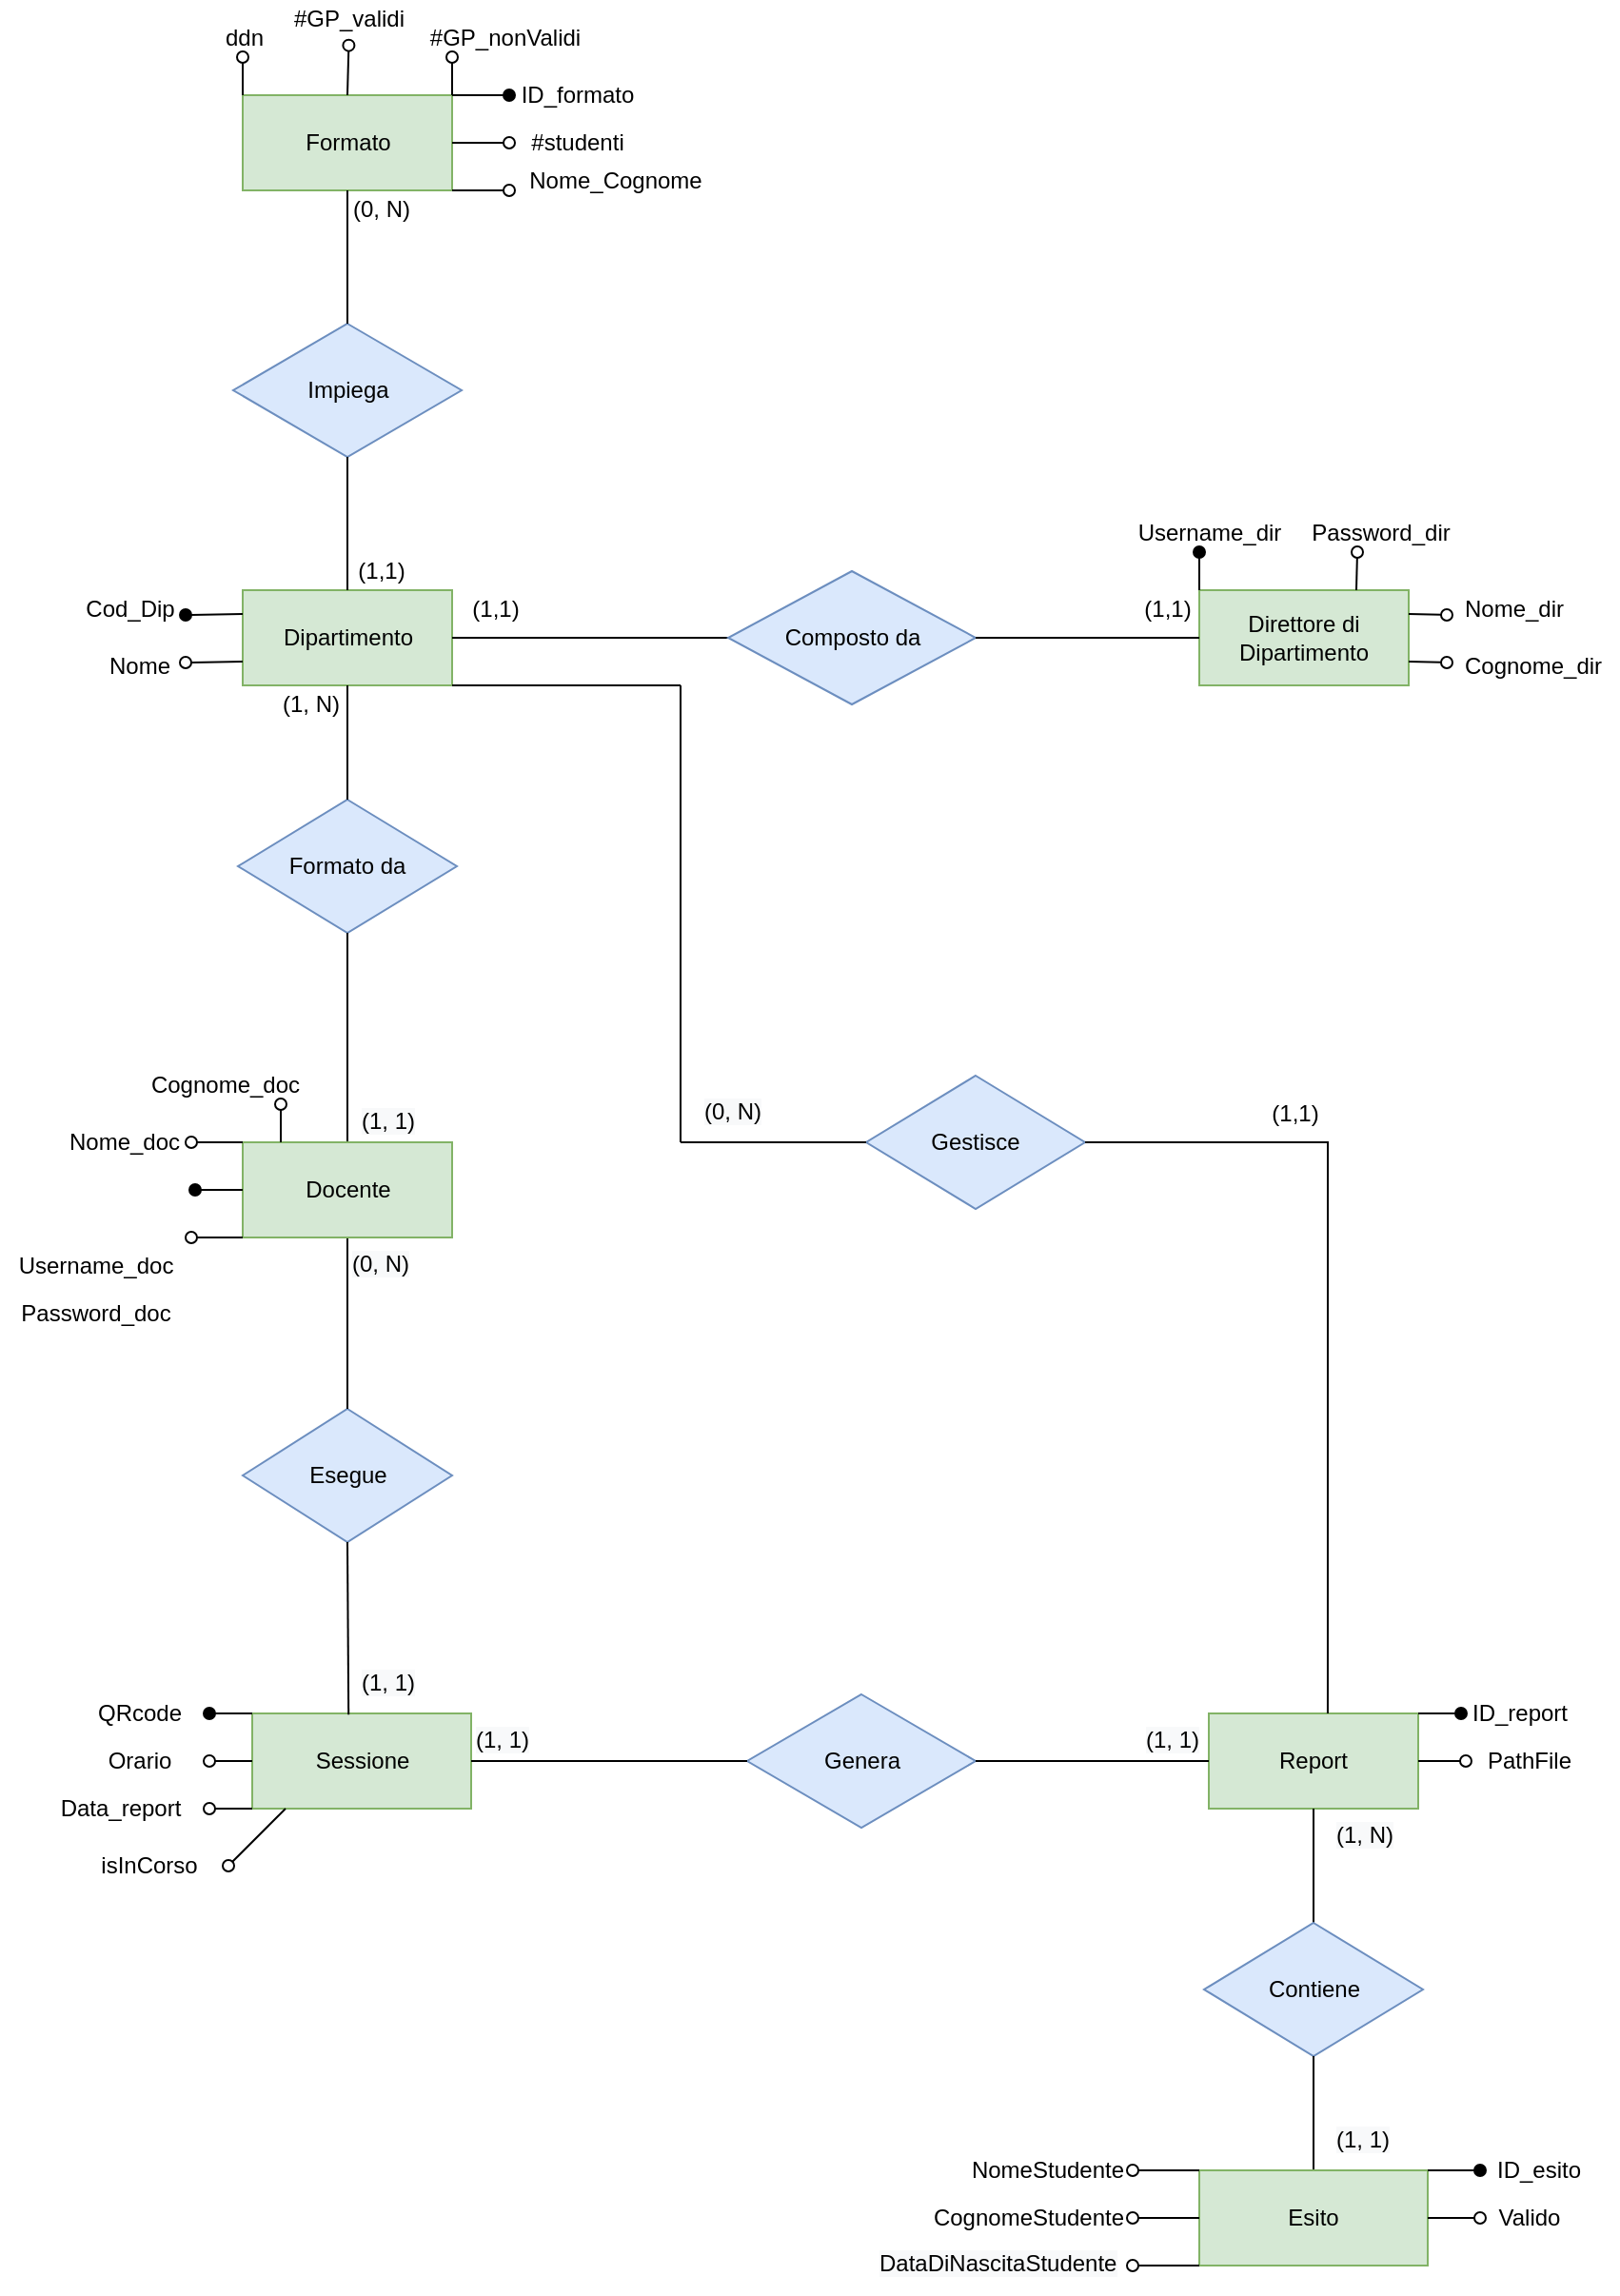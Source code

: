 <mxfile version="16.0.0" type="device"><diagram id="R2lEEEUBdFMjLlhIrx00" name="Page-1"><mxGraphModel dx="1038" dy="528" grid="1" gridSize="10" guides="1" tooltips="1" connect="1" arrows="1" fold="1" page="1" pageScale="1" pageWidth="850" pageHeight="800" math="0" shadow="0" extFonts="Permanent Marker^https://fonts.googleapis.com/css?family=Permanent+Marker"><root><mxCell id="0"/><mxCell id="1" parent="0"/><mxCell id="42UYD9r4STvJdzQHsyq0-1" value="Dipartimento" style="rounded=0;whiteSpace=wrap;html=1;fillColor=#d5e8d4;strokeColor=#82b366;" parent="1" vertex="1"><mxGeometry x="127.5" y="680" width="110" height="50" as="geometry"/></mxCell><mxCell id="42UYD9r4STvJdzQHsyq0-3" value="Formato da" style="rhombus;whiteSpace=wrap;html=1;fillColor=#dae8fc;strokeColor=#6c8ebf;" parent="1" vertex="1"><mxGeometry x="125" y="790" width="115" height="70" as="geometry"/></mxCell><mxCell id="42UYD9r4STvJdzQHsyq0-6" value="" style="endArrow=none;html=1;rounded=0;entryX=1;entryY=0.5;entryDx=0;entryDy=0;exitX=0;exitY=0.5;exitDx=0;exitDy=0;startArrow=none;" parent="1" source="42UYD9r4STvJdzQHsyq0-8" target="42UYD9r4STvJdzQHsyq0-1" edge="1"><mxGeometry width="50" height="50" relative="1" as="geometry"><mxPoint x="507.5" y="780" as="sourcePoint"/><mxPoint x="497.5" y="830" as="targetPoint"/></mxGeometry></mxCell><mxCell id="42UYD9r4STvJdzQHsyq0-7" value="Direttore di Dipartimento" style="rounded=0;whiteSpace=wrap;html=1;fillColor=#d5e8d4;strokeColor=#82b366;" parent="1" vertex="1"><mxGeometry x="630" y="680" width="110" height="50" as="geometry"/></mxCell><mxCell id="42UYD9r4STvJdzQHsyq0-10" value="Impiega" style="rhombus;whiteSpace=wrap;html=1;fillColor=#dae8fc;strokeColor=#6c8ebf;" parent="1" vertex="1"><mxGeometry x="122.5" y="540" width="120" height="70" as="geometry"/></mxCell><mxCell id="42UYD9r4STvJdzQHsyq0-11" value="" style="endArrow=none;html=1;rounded=0;entryX=0.5;entryY=1;entryDx=0;entryDy=0;" parent="1" target="42UYD9r4STvJdzQHsyq0-10" edge="1"><mxGeometry width="50" height="50" relative="1" as="geometry"><mxPoint x="182.5" y="680" as="sourcePoint"/><mxPoint x="187.5" y="610" as="targetPoint"/></mxGeometry></mxCell><mxCell id="42UYD9r4STvJdzQHsyq0-15" value="Formato" style="rounded=0;whiteSpace=wrap;html=1;fillColor=#d5e8d4;strokeColor=#82b366;" parent="1" vertex="1"><mxGeometry x="127.5" y="420" width="110" height="50" as="geometry"/></mxCell><mxCell id="42UYD9r4STvJdzQHsyq0-16" value="Sessione" style="rounded=0;whiteSpace=wrap;html=1;fillColor=#d5e8d4;strokeColor=#82b366;" parent="1" vertex="1"><mxGeometry x="132.5" y="1270" width="115" height="50" as="geometry"/></mxCell><mxCell id="42UYD9r4STvJdzQHsyq0-18" value="Report" style="rounded=0;whiteSpace=wrap;html=1;fillColor=#d5e8d4;strokeColor=#82b366;" parent="1" vertex="1"><mxGeometry x="635" y="1270" width="110" height="50" as="geometry"/></mxCell><mxCell id="42UYD9r4STvJdzQHsyq0-20" value="Esegue" style="rhombus;whiteSpace=wrap;html=1;fillColor=#dae8fc;strokeColor=#6c8ebf;" parent="1" vertex="1"><mxGeometry x="127.5" y="1110" width="110" height="70" as="geometry"/></mxCell><mxCell id="42UYD9r4STvJdzQHsyq0-21" value="" style="endArrow=none;html=1;rounded=0;entryX=0.5;entryY=1;entryDx=0;entryDy=0;exitX=0.44;exitY=0.012;exitDx=0;exitDy=0;exitPerimeter=0;" parent="1" source="42UYD9r4STvJdzQHsyq0-16" target="42UYD9r4STvJdzQHsyq0-20" edge="1"><mxGeometry width="50" height="50" relative="1" as="geometry"><mxPoint x="197.5" y="1070" as="sourcePoint"/><mxPoint x="182.5" y="1220" as="targetPoint"/></mxGeometry></mxCell><mxCell id="42UYD9r4STvJdzQHsyq0-23" value="" style="endArrow=none;html=1;rounded=0;exitX=0.5;exitY=0;exitDx=0;exitDy=0;entryX=0.5;entryY=1;entryDx=0;entryDy=0;" parent="1" source="42UYD9r4STvJdzQHsyq0-20" edge="1"><mxGeometry width="50" height="50" relative="1" as="geometry"><mxPoint x="447.5" y="1180" as="sourcePoint"/><mxPoint x="182.5" y="1020" as="targetPoint"/></mxGeometry></mxCell><mxCell id="42UYD9r4STvJdzQHsyq0-24" value="Genera" style="rhombus;whiteSpace=wrap;html=1;fillColor=#dae8fc;strokeColor=#6c8ebf;" parent="1" vertex="1"><mxGeometry x="392.5" y="1260" width="120" height="70" as="geometry"/></mxCell><mxCell id="42UYD9r4STvJdzQHsyq0-25" value="" style="endArrow=none;html=1;rounded=0;exitX=0;exitY=0.5;exitDx=0;exitDy=0;entryX=1;entryY=0.5;entryDx=0;entryDy=0;" parent="1" source="42UYD9r4STvJdzQHsyq0-18" target="42UYD9r4STvJdzQHsyq0-24" edge="1"><mxGeometry width="50" height="50" relative="1" as="geometry"><mxPoint x="447.5" y="1260" as="sourcePoint"/><mxPoint x="437.5" y="1300" as="targetPoint"/></mxGeometry></mxCell><mxCell id="42UYD9r4STvJdzQHsyq0-26" value="" style="endArrow=none;html=1;rounded=0;exitX=0;exitY=0.5;exitDx=0;exitDy=0;entryX=1;entryY=0.5;entryDx=0;entryDy=0;" parent="1" source="42UYD9r4STvJdzQHsyq0-24" target="42UYD9r4STvJdzQHsyq0-16" edge="1"><mxGeometry width="50" height="50" relative="1" as="geometry"><mxPoint x="307.5" y="1300" as="sourcePoint"/><mxPoint x="252.5" y="1299.5" as="targetPoint"/></mxGeometry></mxCell><mxCell id="42UYD9r4STvJdzQHsyq0-27" value="" style="endArrow=none;html=1;rounded=0;exitX=0.5;exitY=0;exitDx=0;exitDy=0;entryX=0.5;entryY=1;entryDx=0;entryDy=0;" parent="1" source="42UYD9r4STvJdzQHsyq0-28" target="42UYD9r4STvJdzQHsyq0-18" edge="1"><mxGeometry width="50" height="50" relative="1" as="geometry"><mxPoint x="697.5" y="1380" as="sourcePoint"/><mxPoint x="680.5" y="1320" as="targetPoint"/></mxGeometry></mxCell><mxCell id="42UYD9r4STvJdzQHsyq0-28" value="Contiene" style="rhombus;whiteSpace=wrap;html=1;fillColor=#dae8fc;strokeColor=#6c8ebf;" parent="1" vertex="1"><mxGeometry x="632.5" y="1380" width="115" height="70" as="geometry"/></mxCell><mxCell id="42UYD9r4STvJdzQHsyq0-30" value="" style="endArrow=none;html=1;rounded=0;exitX=0.5;exitY=1;exitDx=0;exitDy=0;entryX=0.5;entryY=0;entryDx=0;entryDy=0;" parent="1" source="42UYD9r4STvJdzQHsyq0-28" target="42UYD9r4STvJdzQHsyq0-31" edge="1"><mxGeometry width="50" height="50" relative="1" as="geometry"><mxPoint x="707.5" y="1390" as="sourcePoint"/><mxPoint x="692.5" y="1510" as="targetPoint"/></mxGeometry></mxCell><mxCell id="42UYD9r4STvJdzQHsyq0-31" value="Esito" style="rounded=0;whiteSpace=wrap;html=1;fillColor=#d5e8d4;strokeColor=#82b366;" parent="1" vertex="1"><mxGeometry x="630" y="1510" width="120" height="50" as="geometry"/></mxCell><mxCell id="42UYD9r4STvJdzQHsyq0-33" value="Gestisce" style="rhombus;whiteSpace=wrap;html=1;fillColor=#dae8fc;strokeColor=#6c8ebf;" parent="1" vertex="1"><mxGeometry x="455" y="935" width="115" height="70" as="geometry"/></mxCell><mxCell id="42UYD9r4STvJdzQHsyq0-35" value="" style="endArrow=none;html=1;rounded=0;entryX=0.568;entryY=0;entryDx=0;entryDy=0;entryPerimeter=0;edgeStyle=orthogonalEdgeStyle;exitX=1;exitY=0.5;exitDx=0;exitDy=0;" parent="1" source="42UYD9r4STvJdzQHsyq0-33" target="42UYD9r4STvJdzQHsyq0-18" edge="1"><mxGeometry width="50" height="50" relative="1" as="geometry"><mxPoint x="560.5" y="950" as="sourcePoint"/><mxPoint x="562.5" y="1190" as="targetPoint"/></mxGeometry></mxCell><mxCell id="42UYD9r4STvJdzQHsyq0-38" value="" style="endArrow=none;html=1;rounded=0;exitX=0.5;exitY=0;exitDx=0;exitDy=0;entryX=0.5;entryY=1;entryDx=0;entryDy=0;" parent="1" source="42UYD9r4STvJdzQHsyq0-10" target="42UYD9r4STvJdzQHsyq0-15" edge="1"><mxGeometry width="50" height="50" relative="1" as="geometry"><mxPoint x="397.5" y="640" as="sourcePoint"/><mxPoint x="447.5" y="590" as="targetPoint"/></mxGeometry></mxCell><mxCell id="42UYD9r4STvJdzQHsyq0-42" value="" style="endArrow=none;html=1;rounded=0;exitX=0.5;exitY=0;exitDx=0;exitDy=0;entryX=0.5;entryY=1;entryDx=0;entryDy=0;" parent="1" target="42UYD9r4STvJdzQHsyq0-3" edge="1"><mxGeometry width="50" height="50" relative="1" as="geometry"><mxPoint x="182.5" y="970" as="sourcePoint"/><mxPoint x="447.5" y="960" as="targetPoint"/></mxGeometry></mxCell><mxCell id="42UYD9r4STvJdzQHsyq0-43" value="" style="endArrow=none;html=1;rounded=0;entryX=0.5;entryY=1;entryDx=0;entryDy=0;" parent="1" target="42UYD9r4STvJdzQHsyq0-1" edge="1"><mxGeometry width="50" height="50" relative="1" as="geometry"><mxPoint x="182.5" y="790" as="sourcePoint"/><mxPoint x="182" y="800" as="targetPoint"/></mxGeometry></mxCell><mxCell id="42UYD9r4STvJdzQHsyq0-45" value="(1,1)" style="text;html=1;align=center;verticalAlign=middle;resizable=0;points=[];autosize=1;strokeColor=none;fillColor=none;" parent="1" vertex="1"><mxGeometry x="240" y="680" width="40" height="20" as="geometry"/></mxCell><mxCell id="42UYD9r4STvJdzQHsyq0-46" value="(1,1)" style="text;html=1;align=center;verticalAlign=middle;resizable=0;points=[];autosize=1;strokeColor=none;fillColor=none;" parent="1" vertex="1"><mxGeometry x="592.5" y="680" width="40" height="20" as="geometry"/></mxCell><mxCell id="42UYD9r4STvJdzQHsyq0-48" value="(1,1)" style="text;html=1;align=center;verticalAlign=middle;resizable=0;points=[];autosize=1;strokeColor=none;fillColor=none;" parent="1" vertex="1"><mxGeometry x="180" y="660" width="40" height="20" as="geometry"/></mxCell><mxCell id="42UYD9r4STvJdzQHsyq0-49" value="(0, N)" style="text;html=1;align=center;verticalAlign=middle;resizable=0;points=[];autosize=1;strokeColor=none;fillColor=none;" parent="1" vertex="1"><mxGeometry x="175" y="470" width="50" height="20" as="geometry"/></mxCell><mxCell id="42UYD9r4STvJdzQHsyq0-52" value="(1, N)" style="text;html=1;align=center;verticalAlign=middle;resizable=0;points=[];autosize=1;strokeColor=none;fillColor=none;" parent="1" vertex="1"><mxGeometry x="137.5" y="730" width="50" height="20" as="geometry"/></mxCell><mxCell id="42UYD9r4STvJdzQHsyq0-53" value="&lt;span style=&quot;color: rgb(0 , 0 , 0) ; font-family: &amp;#34;helvetica&amp;#34; ; font-size: 12px ; font-style: normal ; font-weight: 400 ; letter-spacing: normal ; text-align: center ; text-indent: 0px ; text-transform: none ; word-spacing: 0px ; background-color: rgb(248 , 249 , 250) ; display: inline ; float: none&quot;&gt;(1, 1)&lt;/span&gt;" style="text;whiteSpace=wrap;html=1;" parent="1" vertex="1"><mxGeometry x="187.5" y="945" width="60" height="30" as="geometry"/></mxCell><mxCell id="42UYD9r4STvJdzQHsyq0-54" value="&lt;span style=&quot;color: rgb(0 , 0 , 0) ; font-family: &amp;#34;helvetica&amp;#34; ; font-size: 12px ; font-style: normal ; font-weight: 400 ; letter-spacing: normal ; text-align: center ; text-indent: 0px ; text-transform: none ; word-spacing: 0px ; background-color: rgb(248 , 249 , 250) ; display: inline ; float: none&quot;&gt;(0, N)&lt;/span&gt;" style="text;whiteSpace=wrap;html=1;" parent="1" vertex="1"><mxGeometry x="182.5" y="1020" width="60" height="30" as="geometry"/></mxCell><mxCell id="42UYD9r4STvJdzQHsyq0-55" value="&lt;span style=&quot;color: rgb(0 , 0 , 0) ; font-family: &amp;#34;helvetica&amp;#34; ; font-size: 12px ; font-style: normal ; font-weight: 400 ; letter-spacing: normal ; text-align: center ; text-indent: 0px ; text-transform: none ; word-spacing: 0px ; background-color: rgb(248 , 249 , 250) ; display: inline ; float: none&quot;&gt;(1, 1)&lt;/span&gt;" style="text;whiteSpace=wrap;html=1;" parent="1" vertex="1"><mxGeometry x="187.5" y="1240" width="60" height="30" as="geometry"/></mxCell><mxCell id="42UYD9r4STvJdzQHsyq0-56" value="&lt;span style=&quot;color: rgb(0 , 0 , 0) ; font-family: &amp;#34;helvetica&amp;#34; ; font-size: 12px ; font-style: normal ; font-weight: 400 ; letter-spacing: normal ; text-align: center ; text-indent: 0px ; text-transform: none ; word-spacing: 0px ; background-color: rgb(248 , 249 , 250) ; display: inline ; float: none&quot;&gt;(0, N)&lt;/span&gt;" style="text;whiteSpace=wrap;html=1;" parent="1" vertex="1"><mxGeometry x="367.5" y="940" width="37.5" height="30" as="geometry"/></mxCell><mxCell id="42UYD9r4STvJdzQHsyq0-58" value="&lt;span style=&quot;color: rgb(0 , 0 , 0) ; font-family: &amp;#34;helvetica&amp;#34; ; font-size: 12px ; font-style: normal ; font-weight: 400 ; letter-spacing: normal ; text-align: center ; text-indent: 0px ; text-transform: none ; word-spacing: 0px ; background-color: rgb(248 , 249 , 250) ; display: inline ; float: none&quot;&gt;(1, 1)&lt;/span&gt;" style="text;whiteSpace=wrap;html=1;" parent="1" vertex="1"><mxGeometry x="247.5" y="1270" width="60" height="30" as="geometry"/></mxCell><mxCell id="42UYD9r4STvJdzQHsyq0-59" value="&lt;span style=&quot;color: rgb(0 , 0 , 0) ; font-family: &amp;#34;helvetica&amp;#34; ; font-size: 12px ; font-style: normal ; font-weight: 400 ; letter-spacing: normal ; text-align: center ; text-indent: 0px ; text-transform: none ; word-spacing: 0px ; background-color: rgb(248 , 249 , 250) ; display: inline ; float: none&quot;&gt;(1, 1)&lt;/span&gt;" style="text;whiteSpace=wrap;html=1;" parent="1" vertex="1"><mxGeometry x="600" y="1270" width="60" height="30" as="geometry"/></mxCell><mxCell id="42UYD9r4STvJdzQHsyq0-60" value="&lt;span style=&quot;color: rgb(0 , 0 , 0) ; font-family: &amp;#34;helvetica&amp;#34; ; font-size: 12px ; font-style: normal ; font-weight: 400 ; letter-spacing: normal ; text-align: center ; text-indent: 0px ; text-transform: none ; word-spacing: 0px ; background-color: rgb(248 , 249 , 250) ; display: inline ; float: none&quot;&gt;(1, N)&lt;/span&gt;" style="text;whiteSpace=wrap;html=1;" parent="1" vertex="1"><mxGeometry x="700" y="1320" width="60" height="30" as="geometry"/></mxCell><mxCell id="42UYD9r4STvJdzQHsyq0-61" value="&lt;span style=&quot;color: rgb(0 , 0 , 0) ; font-family: &amp;#34;helvetica&amp;#34; ; font-size: 12px ; font-style: normal ; font-weight: 400 ; letter-spacing: normal ; text-align: center ; text-indent: 0px ; text-transform: none ; word-spacing: 0px ; background-color: rgb(248 , 249 , 250) ; display: inline ; float: none&quot;&gt;(1, 1)&lt;/span&gt;" style="text;whiteSpace=wrap;html=1;" parent="1" vertex="1"><mxGeometry x="700" y="1480" width="35" height="30" as="geometry"/></mxCell><mxCell id="of6aRCGmy83kSPr1_OoH-1" value="" style="endArrow=none;html=1;rounded=0;entryX=1;entryY=0;entryDx=0;entryDy=0;startArrow=oval;startFill=1;" parent="1" target="42UYD9r4STvJdzQHsyq0-15" edge="1"><mxGeometry relative="1" as="geometry"><mxPoint x="267.5" y="420" as="sourcePoint"/><mxPoint x="167.5" y="417" as="targetPoint"/></mxGeometry></mxCell><mxCell id="of6aRCGmy83kSPr1_OoH-2" value="" style="endArrow=none;html=1;rounded=0;entryX=1;entryY=0.5;entryDx=0;entryDy=0;startArrow=oval;startFill=0;" parent="1" target="42UYD9r4STvJdzQHsyq0-15" edge="1"><mxGeometry relative="1" as="geometry"><mxPoint x="267.5" y="445" as="sourcePoint"/><mxPoint x="165" y="430" as="targetPoint"/></mxGeometry></mxCell><mxCell id="of6aRCGmy83kSPr1_OoH-3" value="ID_formato" style="text;html=1;align=center;verticalAlign=middle;resizable=0;points=[];autosize=1;strokeColor=none;fillColor=none;" parent="1" vertex="1"><mxGeometry x="267.5" y="410" width="70" height="20" as="geometry"/></mxCell><mxCell id="of6aRCGmy83kSPr1_OoH-4" value="#studenti" style="text;html=1;align=center;verticalAlign=middle;resizable=0;points=[];autosize=1;strokeColor=none;fillColor=none;" parent="1" vertex="1"><mxGeometry x="272.5" y="435" width="60" height="20" as="geometry"/></mxCell><mxCell id="of6aRCGmy83kSPr1_OoH-8" value="" style="endArrow=none;html=1;rounded=0;entryX=1;entryY=1;entryDx=0;entryDy=0;startArrow=oval;startFill=0;" parent="1" target="42UYD9r4STvJdzQHsyq0-15" edge="1"><mxGeometry relative="1" as="geometry"><mxPoint x="267.5" y="470" as="sourcePoint"/><mxPoint x="247.5" y="455" as="targetPoint"/></mxGeometry></mxCell><mxCell id="of6aRCGmy83kSPr1_OoH-9" value="Nome_Cognome" style="text;html=1;align=center;verticalAlign=middle;resizable=0;points=[];autosize=1;strokeColor=none;fillColor=none;" parent="1" vertex="1"><mxGeometry x="267.5" y="455" width="110" height="20" as="geometry"/></mxCell><mxCell id="of6aRCGmy83kSPr1_OoH-13" value="" style="endArrow=none;html=1;rounded=0;entryX=0;entryY=0;entryDx=0;entryDy=0;startArrow=oval;startFill=0;" parent="1" target="42UYD9r4STvJdzQHsyq0-15" edge="1"><mxGeometry relative="1" as="geometry"><mxPoint x="127.5" y="400" as="sourcePoint"/><mxPoint x="247.5" y="455" as="targetPoint"/></mxGeometry></mxCell><mxCell id="of6aRCGmy83kSPr1_OoH-14" value="ddn" style="text;html=1;align=center;verticalAlign=middle;resizable=0;points=[];autosize=1;strokeColor=none;fillColor=none;" parent="1" vertex="1"><mxGeometry x="107.5" y="380" width="40" height="20" as="geometry"/></mxCell><mxCell id="of6aRCGmy83kSPr1_OoH-16" value="" style="endArrow=none;html=1;rounded=0;entryX=0.5;entryY=0;entryDx=0;entryDy=0;startArrow=oval;startFill=0;exitX=0.51;exitY=1.191;exitDx=0;exitDy=0;exitPerimeter=0;" parent="1" source="of6aRCGmy83kSPr1_OoH-18" target="42UYD9r4STvJdzQHsyq0-15" edge="1"><mxGeometry relative="1" as="geometry"><mxPoint x="182.5" y="400" as="sourcePoint"/><mxPoint x="247.5" y="455" as="targetPoint"/></mxGeometry></mxCell><mxCell id="of6aRCGmy83kSPr1_OoH-17" value="" style="endArrow=none;html=1;rounded=0;entryX=1;entryY=0;entryDx=0;entryDy=0;startArrow=oval;startFill=0;" parent="1" target="42UYD9r4STvJdzQHsyq0-15" edge="1"><mxGeometry relative="1" as="geometry"><mxPoint x="237.5" y="400" as="sourcePoint"/><mxPoint x="257.5" y="465" as="targetPoint"/></mxGeometry></mxCell><mxCell id="of6aRCGmy83kSPr1_OoH-18" value="#GP_validi" style="text;html=1;align=center;verticalAlign=middle;resizable=0;points=[];autosize=1;strokeColor=none;fillColor=none;" parent="1" vertex="1"><mxGeometry x="147.5" y="370" width="70" height="20" as="geometry"/></mxCell><mxCell id="of6aRCGmy83kSPr1_OoH-20" value="#GP_nonValidi" style="text;html=1;align=center;verticalAlign=middle;resizable=0;points=[];autosize=1;strokeColor=none;fillColor=none;" parent="1" vertex="1"><mxGeometry x="220" y="380" width="90" height="20" as="geometry"/></mxCell><mxCell id="of6aRCGmy83kSPr1_OoH-22" value="" style="endArrow=none;html=1;rounded=0;entryX=0;entryY=0.25;entryDx=0;entryDy=0;startArrow=oval;startFill=1;" parent="1" target="42UYD9r4STvJdzQHsyq0-1" edge="1"><mxGeometry relative="1" as="geometry"><mxPoint x="97.5" y="693" as="sourcePoint"/><mxPoint x="247.5" y="480" as="targetPoint"/></mxGeometry></mxCell><mxCell id="of6aRCGmy83kSPr1_OoH-23" value="&lt;font color=&quot;#000000&quot;&gt;Cod_Dip&lt;/font&gt;" style="text;html=1;align=center;verticalAlign=middle;resizable=0;points=[];autosize=1;strokeColor=none;fillColor=none;fontColor=#FF3333;" parent="1" vertex="1"><mxGeometry x="37.5" y="680" width="60" height="20" as="geometry"/></mxCell><mxCell id="of6aRCGmy83kSPr1_OoH-24" value="" style="endArrow=none;html=1;rounded=0;entryX=0;entryY=0.75;entryDx=0;entryDy=0;startArrow=oval;startFill=0;" parent="1" target="42UYD9r4STvJdzQHsyq0-1" edge="1"><mxGeometry relative="1" as="geometry"><mxPoint x="97.5" y="718" as="sourcePoint"/><mxPoint x="257.5" y="490" as="targetPoint"/></mxGeometry></mxCell><mxCell id="of6aRCGmy83kSPr1_OoH-25" value="Nome" style="text;html=1;align=center;verticalAlign=middle;resizable=0;points=[];autosize=1;strokeColor=none;fillColor=none;fontColor=#000000;" parent="1" vertex="1"><mxGeometry x="47.5" y="710" width="50" height="20" as="geometry"/></mxCell><mxCell id="of6aRCGmy83kSPr1_OoH-26" value="" style="endArrow=none;html=1;rounded=0;entryX=0;entryY=0;entryDx=0;entryDy=0;startArrow=oval;startFill=1;" parent="1" target="42UYD9r4STvJdzQHsyq0-7" edge="1"><mxGeometry relative="1" as="geometry"><mxPoint x="630" y="660" as="sourcePoint"/><mxPoint x="390" y="500" as="targetPoint"/></mxGeometry></mxCell><mxCell id="of6aRCGmy83kSPr1_OoH-27" value="Username_dir" style="text;html=1;align=center;verticalAlign=middle;resizable=0;points=[];autosize=1;strokeColor=none;fillColor=none;fontColor=#000000;" parent="1" vertex="1"><mxGeometry x="590" y="640" width="90" height="20" as="geometry"/></mxCell><mxCell id="of6aRCGmy83kSPr1_OoH-28" value="" style="endArrow=none;html=1;rounded=0;entryX=0.75;entryY=0;entryDx=0;entryDy=0;startArrow=oval;startFill=0;" parent="1" target="42UYD9r4STvJdzQHsyq0-7" edge="1"><mxGeometry relative="1" as="geometry"><mxPoint x="713" y="660" as="sourcePoint"/><mxPoint x="400" y="510" as="targetPoint"/></mxGeometry></mxCell><mxCell id="of6aRCGmy83kSPr1_OoH-29" value="Password_dir" style="text;html=1;align=center;verticalAlign=middle;resizable=0;points=[];autosize=1;strokeColor=none;fillColor=none;fontColor=#000000;" parent="1" vertex="1"><mxGeometry x="680" y="640" width="90" height="20" as="geometry"/></mxCell><mxCell id="of6aRCGmy83kSPr1_OoH-31" value="" style="endArrow=none;html=1;rounded=0;entryX=1;entryY=0.25;entryDx=0;entryDy=0;startArrow=oval;startFill=0;" parent="1" target="42UYD9r4STvJdzQHsyq0-7" edge="1"><mxGeometry relative="1" as="geometry"><mxPoint x="760" y="693" as="sourcePoint"/><mxPoint x="410" y="520" as="targetPoint"/></mxGeometry></mxCell><mxCell id="of6aRCGmy83kSPr1_OoH-32" value="Nome_dir" style="text;html=1;align=center;verticalAlign=middle;resizable=0;points=[];autosize=1;strokeColor=none;fillColor=none;fontColor=#000000;" parent="1" vertex="1"><mxGeometry x="760" y="680" width="70" height="20" as="geometry"/></mxCell><mxCell id="of6aRCGmy83kSPr1_OoH-34" value="" style="endArrow=none;html=1;rounded=0;entryX=1;entryY=0.75;entryDx=0;entryDy=0;startArrow=oval;startFill=0;" parent="1" target="42UYD9r4STvJdzQHsyq0-7" edge="1"><mxGeometry relative="1" as="geometry"><mxPoint x="760" y="718" as="sourcePoint"/><mxPoint x="750" y="702.5" as="targetPoint"/></mxGeometry></mxCell><mxCell id="of6aRCGmy83kSPr1_OoH-35" value="Cognome_dir" style="text;html=1;align=center;verticalAlign=middle;resizable=0;points=[];autosize=1;strokeColor=none;fillColor=none;fontColor=#000000;" parent="1" vertex="1"><mxGeometry x="760" y="710" width="90" height="20" as="geometry"/></mxCell><mxCell id="of6aRCGmy83kSPr1_OoH-70" value="Docente" style="rounded=0;whiteSpace=wrap;html=1;fillColor=#d5e8d4;strokeColor=#82b366;" parent="1" vertex="1"><mxGeometry x="127.5" y="970" width="110" height="50" as="geometry"/></mxCell><mxCell id="of6aRCGmy83kSPr1_OoH-71" value="" style="endArrow=none;html=1;rounded=0;startArrow=oval;startFill=1;entryX=0;entryY=0.5;entryDx=0;entryDy=0;" parent="1" target="of6aRCGmy83kSPr1_OoH-70" edge="1"><mxGeometry relative="1" as="geometry"><mxPoint x="102.5" y="995" as="sourcePoint"/><mxPoint x="122.5" y="983" as="targetPoint"/></mxGeometry></mxCell><mxCell id="of6aRCGmy83kSPr1_OoH-72" value="Username_doc" style="text;html=1;align=center;verticalAlign=middle;resizable=0;points=[];autosize=1;strokeColor=none;fillColor=none;fontColor=#000000;" parent="1" vertex="1"><mxGeometry y="1025" width="100" height="20" as="geometry"/></mxCell><mxCell id="of6aRCGmy83kSPr1_OoH-73" value="" style="endArrow=none;html=1;rounded=0;startArrow=oval;startFill=0;" parent="1" edge="1"><mxGeometry relative="1" as="geometry"><mxPoint x="147.5" y="950" as="sourcePoint"/><mxPoint x="147.5" y="970" as="targetPoint"/></mxGeometry></mxCell><mxCell id="of6aRCGmy83kSPr1_OoH-74" value="Cognome_doc" style="text;html=1;align=center;verticalAlign=middle;resizable=0;points=[];autosize=1;strokeColor=none;fillColor=none;fontColor=#000000;" parent="1" vertex="1"><mxGeometry x="72.5" y="930" width="90" height="20" as="geometry"/></mxCell><mxCell id="of6aRCGmy83kSPr1_OoH-75" value="" style="endArrow=none;html=1;rounded=0;entryX=0;entryY=1;entryDx=0;entryDy=0;startArrow=oval;startFill=0;" parent="1" target="of6aRCGmy83kSPr1_OoH-70" edge="1"><mxGeometry relative="1" as="geometry"><mxPoint x="100.5" y="1020" as="sourcePoint"/><mxPoint x="125" y="1020" as="targetPoint"/></mxGeometry></mxCell><mxCell id="of6aRCGmy83kSPr1_OoH-76" value="Password_doc" style="text;html=1;align=center;verticalAlign=middle;resizable=0;points=[];autosize=1;strokeColor=none;fillColor=none;fontColor=#000000;" parent="1" vertex="1"><mxGeometry x="5" y="1050" width="90" height="20" as="geometry"/></mxCell><mxCell id="of6aRCGmy83kSPr1_OoH-77" value="" style="endArrow=none;html=1;rounded=0;entryX=0;entryY=0;entryDx=0;entryDy=0;startArrow=oval;startFill=0;" parent="1" target="of6aRCGmy83kSPr1_OoH-70" edge="1"><mxGeometry relative="1" as="geometry"><mxPoint x="100.5" y="970" as="sourcePoint"/><mxPoint x="125" y="1045" as="targetPoint"/></mxGeometry></mxCell><mxCell id="of6aRCGmy83kSPr1_OoH-78" value="Nome_doc" style="text;html=1;align=center;verticalAlign=middle;resizable=0;points=[];autosize=1;strokeColor=none;fillColor=none;fontColor=#000000;" parent="1" vertex="1"><mxGeometry x="30" y="960" width="70" height="20" as="geometry"/></mxCell><mxCell id="of6aRCGmy83kSPr1_OoH-79" value="" style="endArrow=none;html=1;rounded=0;startArrow=oval;startFill=1;entryX=0;entryY=0;entryDx=0;entryDy=0;" parent="1" target="42UYD9r4STvJdzQHsyq0-16" edge="1"><mxGeometry relative="1" as="geometry"><mxPoint x="110" y="1270" as="sourcePoint"/><mxPoint x="137.5" y="1085" as="targetPoint"/></mxGeometry></mxCell><mxCell id="of6aRCGmy83kSPr1_OoH-80" value="QRcode" style="text;html=1;align=center;verticalAlign=middle;resizable=0;points=[];autosize=1;strokeColor=none;fillColor=none;fontColor=#000000;" parent="1" vertex="1"><mxGeometry x="42.5" y="1260" width="60" height="20" as="geometry"/></mxCell><mxCell id="of6aRCGmy83kSPr1_OoH-83" value="" style="endArrow=none;html=1;rounded=0;entryX=1;entryY=0;entryDx=0;entryDy=0;startArrow=oval;startFill=1;" parent="1" target="42UYD9r4STvJdzQHsyq0-18" edge="1"><mxGeometry relative="1" as="geometry"><mxPoint x="767.5" y="1270" as="sourcePoint"/><mxPoint x="832.5" y="1150" as="targetPoint"/></mxGeometry></mxCell><mxCell id="of6aRCGmy83kSPr1_OoH-84" value="ID_report" style="text;html=1;align=center;verticalAlign=middle;resizable=0;points=[];autosize=1;strokeColor=none;fillColor=none;fontColor=#000000;" parent="1" vertex="1"><mxGeometry x="762.5" y="1260" width="70" height="20" as="geometry"/></mxCell><mxCell id="of6aRCGmy83kSPr1_OoH-85" value="" style="endArrow=none;html=1;rounded=0;entryX=0;entryY=0.5;entryDx=0;entryDy=0;startArrow=oval;startFill=0;" parent="1" target="42UYD9r4STvJdzQHsyq0-16" edge="1"><mxGeometry relative="1" as="geometry"><mxPoint x="110" y="1295" as="sourcePoint"/><mxPoint x="757.5" y="877.5" as="targetPoint"/><Array as="points"/></mxGeometry></mxCell><mxCell id="of6aRCGmy83kSPr1_OoH-87" value="Orario" style="text;html=1;align=center;verticalAlign=middle;resizable=0;points=[];autosize=1;strokeColor=none;fillColor=none;fontColor=#000000;" parent="1" vertex="1"><mxGeometry x="47.5" y="1285" width="50" height="20" as="geometry"/></mxCell><mxCell id="of6aRCGmy83kSPr1_OoH-88" value="" style="endArrow=none;html=1;rounded=0;entryX=0;entryY=1;entryDx=0;entryDy=0;startArrow=oval;startFill=0;" parent="1" target="42UYD9r4STvJdzQHsyq0-16" edge="1"><mxGeometry relative="1" as="geometry"><mxPoint x="110" y="1320" as="sourcePoint"/><mxPoint x="767.5" y="887.5" as="targetPoint"/></mxGeometry></mxCell><mxCell id="of6aRCGmy83kSPr1_OoH-89" value="Data_report" style="text;html=1;align=center;verticalAlign=middle;resizable=0;points=[];autosize=1;strokeColor=none;fillColor=none;fontColor=#000000;" parent="1" vertex="1"><mxGeometry x="22.5" y="1310" width="80" height="20" as="geometry"/></mxCell><mxCell id="of6aRCGmy83kSPr1_OoH-90" value="" style="endArrow=none;html=1;rounded=0;entryX=1;entryY=0.5;entryDx=0;entryDy=0;startArrow=oval;startFill=0;" parent="1" target="42UYD9r4STvJdzQHsyq0-18" edge="1"><mxGeometry relative="1" as="geometry"><mxPoint x="770" y="1295" as="sourcePoint"/><mxPoint x="777.5" y="897.5" as="targetPoint"/></mxGeometry></mxCell><mxCell id="of6aRCGmy83kSPr1_OoH-91" value="PathFile" style="text;html=1;align=center;verticalAlign=middle;resizable=0;points=[];autosize=1;strokeColor=none;fillColor=none;fontColor=#000000;" parent="1" vertex="1"><mxGeometry x="772.5" y="1285" width="60" height="20" as="geometry"/></mxCell><mxCell id="of6aRCGmy83kSPr1_OoH-92" value="" style="endArrow=none;html=1;rounded=0;startArrow=oval;startFill=1;entryX=1;entryY=0;entryDx=0;entryDy=0;" parent="1" target="42UYD9r4STvJdzQHsyq0-31" edge="1"><mxGeometry relative="1" as="geometry"><mxPoint x="777.5" y="1510" as="sourcePoint"/><mxPoint x="767.5" y="1510" as="targetPoint"/></mxGeometry></mxCell><mxCell id="of6aRCGmy83kSPr1_OoH-93" value="ID_esito" style="text;html=1;align=center;verticalAlign=middle;resizable=0;points=[];autosize=1;strokeColor=none;fillColor=none;fontColor=#000000;" parent="1" vertex="1"><mxGeometry x="777.5" y="1500" width="60" height="20" as="geometry"/></mxCell><mxCell id="of6aRCGmy83kSPr1_OoH-95" value="" style="endArrow=none;html=1;rounded=0;entryX=1;entryY=0.5;entryDx=0;entryDy=0;startArrow=oval;startFill=0;" parent="1" target="42UYD9r4STvJdzQHsyq0-31" edge="1"><mxGeometry relative="1" as="geometry"><mxPoint x="777.5" y="1535" as="sourcePoint"/><mxPoint x="755" y="1330" as="targetPoint"/></mxGeometry></mxCell><mxCell id="of6aRCGmy83kSPr1_OoH-96" value="Valido" style="text;html=1;align=center;verticalAlign=middle;resizable=0;points=[];autosize=1;strokeColor=none;fillColor=none;fontColor=#000000;" parent="1" vertex="1"><mxGeometry x="777.5" y="1525" width="50" height="20" as="geometry"/></mxCell><mxCell id="of6aRCGmy83kSPr1_OoH-97" value="(1,1)" style="text;html=1;align=center;verticalAlign=middle;resizable=0;points=[];autosize=1;strokeColor=none;fillColor=none;fontColor=#000000;" parent="1" vertex="1"><mxGeometry x="660" y="945" width="40" height="20" as="geometry"/></mxCell><mxCell id="42UYD9r4STvJdzQHsyq0-8" value="Composto da" style="rhombus;whiteSpace=wrap;html=1;fillColor=#dae8fc;strokeColor=#6c8ebf;" parent="1" vertex="1"><mxGeometry x="382.5" y="670" width="130" height="70" as="geometry"/></mxCell><mxCell id="of6aRCGmy83kSPr1_OoH-99" value="" style="endArrow=none;html=1;rounded=0;entryX=1;entryY=0.5;entryDx=0;entryDy=0;exitX=0;exitY=0.5;exitDx=0;exitDy=0;" parent="1" source="42UYD9r4STvJdzQHsyq0-7" target="42UYD9r4STvJdzQHsyq0-8" edge="1"><mxGeometry width="50" height="50" relative="1" as="geometry"><mxPoint x="630" y="705" as="sourcePoint"/><mxPoint x="237.5" y="705" as="targetPoint"/></mxGeometry></mxCell><mxCell id="of6aRCGmy83kSPr1_OoH-100" value="" style="endArrow=none;html=1;rounded=0;fontColor=#000000;exitX=1;exitY=1;exitDx=0;exitDy=0;" parent="1" source="42UYD9r4STvJdzQHsyq0-1" edge="1"><mxGeometry relative="1" as="geometry"><mxPoint x="367.5" y="920" as="sourcePoint"/><mxPoint x="357.5" y="730" as="targetPoint"/></mxGeometry></mxCell><mxCell id="of6aRCGmy83kSPr1_OoH-101" value="" style="endArrow=none;html=1;rounded=0;fontColor=#000000;edgeStyle=orthogonalEdgeStyle;" parent="1" edge="1"><mxGeometry relative="1" as="geometry"><mxPoint x="357.5" y="730" as="sourcePoint"/><mxPoint x="357.5" y="970" as="targetPoint"/></mxGeometry></mxCell><mxCell id="of6aRCGmy83kSPr1_OoH-103" value="" style="endArrow=none;html=1;rounded=0;fontColor=#000000;entryX=0;entryY=0.5;entryDx=0;entryDy=0;" parent="1" target="42UYD9r4STvJdzQHsyq0-33" edge="1"><mxGeometry relative="1" as="geometry"><mxPoint x="357.5" y="970" as="sourcePoint"/><mxPoint x="527.5" y="1010" as="targetPoint"/></mxGeometry></mxCell><mxCell id="aL4smzWv2Ypk1BeRqkj8-2" value="NomeStudente" style="text;html=1;align=center;verticalAlign=middle;resizable=0;points=[];autosize=1;strokeColor=none;fillColor=none;fontColor=#000000;" parent="1" vertex="1"><mxGeometry x="500" y="1500" width="100" height="20" as="geometry"/></mxCell><mxCell id="aL4smzWv2Ypk1BeRqkj8-3" value="CognomeStudente" style="text;html=1;align=center;verticalAlign=middle;resizable=0;points=[];autosize=1;strokeColor=none;fillColor=none;fontColor=#000000;" parent="1" vertex="1"><mxGeometry x="480" y="1525" width="120" height="20" as="geometry"/></mxCell><mxCell id="aL4smzWv2Ypk1BeRqkj8-7" value="&lt;span style=&quot;color: rgb(0 , 0 , 0) ; font-family: &amp;#34;helvetica&amp;#34; ; font-size: 12px ; font-style: normal ; font-weight: 400 ; letter-spacing: normal ; text-align: center ; text-indent: 0px ; text-transform: none ; word-spacing: 0px ; background-color: rgb(248 , 249 , 250) ; display: inline ; float: none&quot;&gt;DataDiNascitaStudente&lt;/span&gt;" style="text;whiteSpace=wrap;html=1;fontSize=12;fontFamily=Helvetica;" parent="1" vertex="1"><mxGeometry x="460" y="1545" width="110" height="30" as="geometry"/></mxCell><mxCell id="aL4smzWv2Ypk1BeRqkj8-8" value="" style="endArrow=none;html=1;rounded=0;fontFamily=Helvetica;fontSize=12;entryX=0;entryY=0;entryDx=0;entryDy=0;startArrow=oval;startFill=0;" parent="1" target="42UYD9r4STvJdzQHsyq0-31" edge="1"><mxGeometry width="50" height="50" relative="1" as="geometry"><mxPoint x="595" y="1510" as="sourcePoint"/><mxPoint x="455" y="1410" as="targetPoint"/></mxGeometry></mxCell><mxCell id="aL4smzWv2Ypk1BeRqkj8-10" value="" style="endArrow=none;html=1;rounded=0;fontFamily=Helvetica;fontSize=12;startArrow=oval;startFill=0;entryX=0;entryY=0.5;entryDx=0;entryDy=0;" parent="1" target="42UYD9r4STvJdzQHsyq0-31" edge="1"><mxGeometry width="50" height="50" relative="1" as="geometry"><mxPoint x="595" y="1535" as="sourcePoint"/><mxPoint x="625" y="1535" as="targetPoint"/></mxGeometry></mxCell><mxCell id="aL4smzWv2Ypk1BeRqkj8-12" value="" style="endArrow=none;html=1;rounded=0;fontFamily=Helvetica;fontSize=12;startArrow=oval;startFill=0;entryX=0;entryY=1;entryDx=0;entryDy=0;" parent="1" target="42UYD9r4STvJdzQHsyq0-31" edge="1"><mxGeometry width="50" height="50" relative="1" as="geometry"><mxPoint x="595" y="1560" as="sourcePoint"/><mxPoint x="630" y="1545.5" as="targetPoint"/></mxGeometry></mxCell><mxCell id="GbnP5egaeZH3mf-GGua5-1" value="" style="endArrow=none;html=1;rounded=0;startArrow=oval;startFill=0;" edge="1" parent="1"><mxGeometry relative="1" as="geometry"><mxPoint x="120" y="1350" as="sourcePoint"/><mxPoint x="150" y="1320" as="targetPoint"/></mxGeometry></mxCell><mxCell id="GbnP5egaeZH3mf-GGua5-2" value="isInCorso" style="text;html=1;align=center;verticalAlign=middle;resizable=0;points=[];autosize=1;strokeColor=none;fillColor=none;" vertex="1" parent="1"><mxGeometry x="42.5" y="1340" width="70" height="20" as="geometry"/></mxCell></root></mxGraphModel></diagram></mxfile>